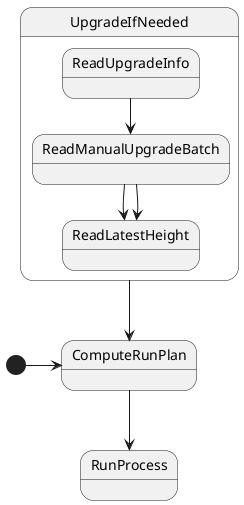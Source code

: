 @startuml

[*] -> ComputeRunPlan


state UpgradeIfNeeded {
    state ReadUpgradeInfo {
    }
    state ReadManualUpgradeBatch {
    }
    ReadUpgradeInfo --> ReadManualUpgradeBatch
    ReadManualUpgradeBatch --> ReadLatestHeight
}

UpgradeIfNeeded --> ComputeRunPlan

state ComputeRunPlan {
    state ReadManualUpgradeBatch {
    }
    ReadManualUpgradeBatch --> ReadLatestHeight
}

ComputeRunPlan --> RunProcess

state RunProcess {
}

'ReadUpgradeInfo --> DoUpgrade: have upgrade-info.json
'ReadLatestHeight --> RunWithHaltHeight: have manual-upgrade-batch.json
'ReadLatestHeight --> Error: have unapplied upgrades before current height?
'ReadManualUpgradeBatch --> Run: no manual-upgrade-batch.json
'
''ReadUpgradeInfo --> DoUpgrade: have upgrade-info.json
''ComputeRunPlan --> Run
''ComputeRunPlan --> RunWithHaltHeight
''
'state DoUpgrade {
'    DoBackup --> CustomPreUpgrade
'    CustomPreUpgrade --> SwitchToNewBinary
'    SwitchToNewBinary --> RunPreUpgrade
'    RunPreUpgrade --> ComputeRunPlan
'}
''
'state Run {
'    state ConfirmDesiredHaltHeight {
'    }
'    ConfirmDesiredHaltHeight --> WatchForSignals: true
'    state WatchForSignals {
'    }
'}
'
'WatchForSignals --> CheckHaveUpgrade: got upgrade-info.json
'
'state CheckHaveUpgrade {
'    CheckSkipUpgradeHeight --> Run
'}
'
'CheckSkipUpgradeHeight --> ShutdownNode
'ConfirmDesiredHaltHeight --> ShutdownNode: false
'
'state ShutdownNode {
'    SendShutdownSignal --> WaitForShutdown
'}
'
'WaitForShutdown --> ComputeRunPlan
'
@enduml
